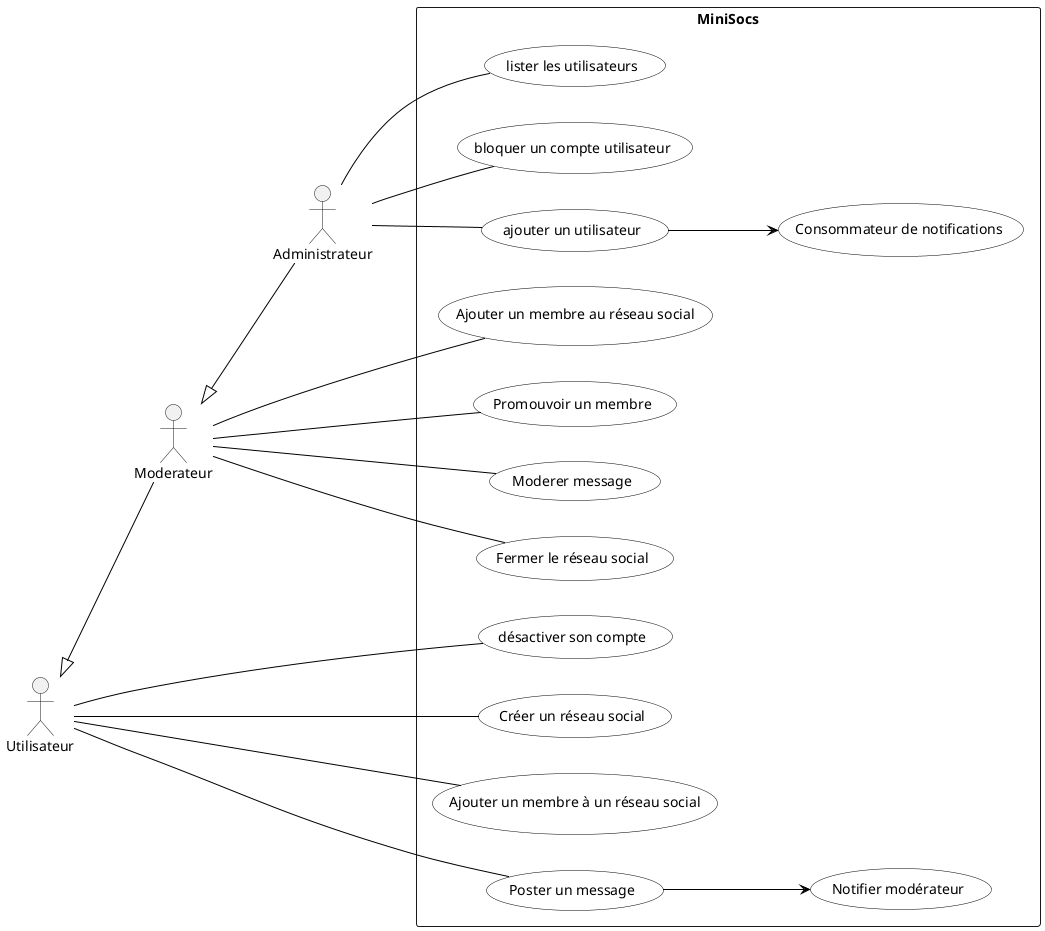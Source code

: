 @startuml

'Diagramme de cas d'utilisation (PlantUML)'

'Configuration charte graphique'
skinparam usecase {
BackgroundColor White
BorderColor Black
ArrowColor Black
ActorBackgroundColor<< Human >> Gold
}

left to right direction

'Déclaration des acteurs :'
actor Administrateur
actor Utilisateur
actor Moderateur
Moderateur <|-- Administrateur
Utilisateur <|-- Moderateur

'Déclaration des cas d'utilisation dans le système'
rectangle "MiniSocs" {
:Administrateur: -- (ajouter un utilisateur)
:Administrateur: -- (lister les utilisateurs)
:Administrateur: -- (bloquer un compte utilisateur)
:Utilisateur:    -- (désactiver son compte)
:Utilisateur:    -- (Créer un réseau social)
:Utilisateur:    -- (Ajouter un membre à un réseau social)
:Utilisateur:    -- (Poster un message)
:Moderateur:     -- (Ajouter un membre au réseau social)
:Moderateur:     -- (Promouvoir un membre)
:Moderateur:     -- (Moderer message)
:Moderateur:     -- (Fermer le réseau social)

'Nouvelle notification de message posté'
:Poster un message: --> (Notifier modérateur)

'Argument supplémentaire pour ajouter un utilisateur'
(ajouter un utilisateur) --> (Consommateur de notifications)

}

@enduml
